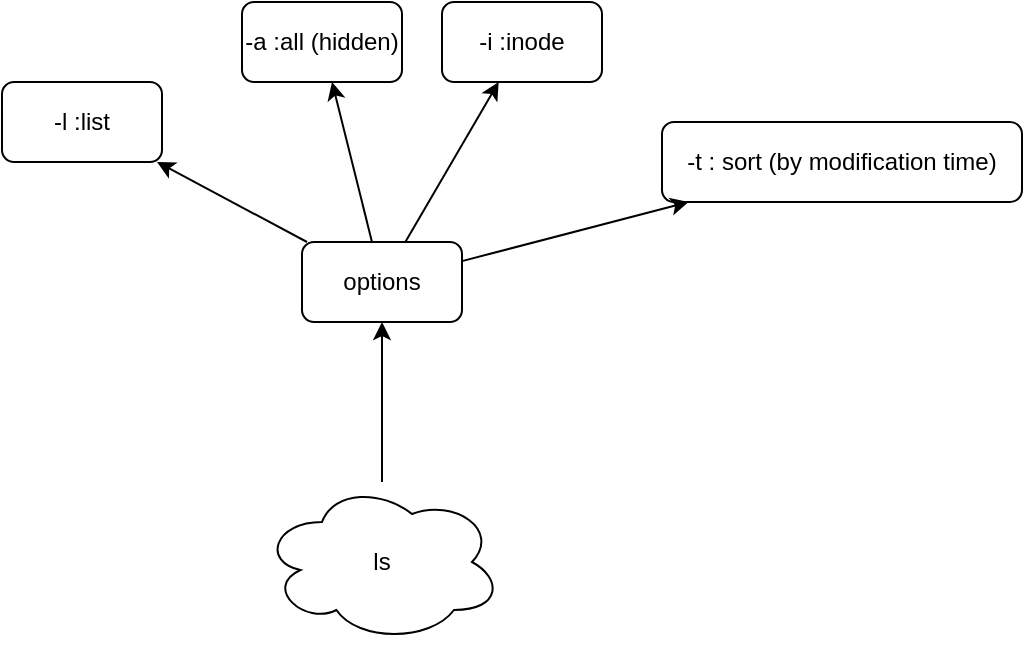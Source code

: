 <mxfile>
    <diagram id="q49dCCe5bhHK0722IKpT" name="Page-1">
        <mxGraphModel dx="678" dy="817" grid="1" gridSize="10" guides="1" tooltips="1" connect="1" arrows="1" fold="1" page="1" pageScale="1" pageWidth="827" pageHeight="1169" math="0" shadow="0">
            <root>
                <mxCell id="0"/>
                <mxCell id="1" parent="0"/>
                <mxCell id="2" value="ls" style="ellipse;shape=cloud;whiteSpace=wrap;html=1;" vertex="1" parent="1">
                    <mxGeometry x="360" y="320" width="120" height="80" as="geometry"/>
                </mxCell>
                <mxCell id="3" value="options" style="rounded=1;whiteSpace=wrap;html=1;" vertex="1" parent="1">
                    <mxGeometry x="380" y="200" width="80" height="40" as="geometry"/>
                </mxCell>
                <mxCell id="4" value="" style="endArrow=classic;html=1;" edge="1" parent="1" source="2" target="3">
                    <mxGeometry width="50" height="50" relative="1" as="geometry">
                        <mxPoint x="500" y="440" as="sourcePoint"/>
                        <mxPoint x="550" y="390" as="targetPoint"/>
                    </mxGeometry>
                </mxCell>
                <mxCell id="5" value="-l :list" style="rounded=1;whiteSpace=wrap;html=1;" vertex="1" parent="1">
                    <mxGeometry x="230" y="120" width="80" height="40" as="geometry"/>
                </mxCell>
                <mxCell id="6" value="-a :all (hidden)" style="rounded=1;whiteSpace=wrap;html=1;" vertex="1" parent="1">
                    <mxGeometry x="350" y="80" width="80" height="40" as="geometry"/>
                </mxCell>
                <mxCell id="7" value="" style="endArrow=classic;html=1;" edge="1" parent="1" source="3" target="6">
                    <mxGeometry width="50" height="50" relative="1" as="geometry">
                        <mxPoint x="430" y="330" as="sourcePoint"/>
                        <mxPoint x="430" y="250" as="targetPoint"/>
                    </mxGeometry>
                </mxCell>
                <mxCell id="8" value="" style="endArrow=classic;html=1;" edge="1" parent="1" source="3" target="5">
                    <mxGeometry width="50" height="50" relative="1" as="geometry">
                        <mxPoint x="440" y="340" as="sourcePoint"/>
                        <mxPoint x="440" y="260" as="targetPoint"/>
                    </mxGeometry>
                </mxCell>
                <mxCell id="9" value="-i :inode" style="rounded=1;whiteSpace=wrap;html=1;" vertex="1" parent="1">
                    <mxGeometry x="450" y="80" width="80" height="40" as="geometry"/>
                </mxCell>
                <mxCell id="10" value="" style="endArrow=classic;html=1;" edge="1" parent="1" source="3" target="9">
                    <mxGeometry width="50" height="50" relative="1" as="geometry">
                        <mxPoint x="425" y="210" as="sourcePoint"/>
                        <mxPoint x="405" y="130" as="targetPoint"/>
                    </mxGeometry>
                </mxCell>
                <mxCell id="11" value="-t : sort (by modification time)" style="rounded=1;whiteSpace=wrap;html=1;" vertex="1" parent="1">
                    <mxGeometry x="560" y="140" width="180" height="40" as="geometry"/>
                </mxCell>
                <mxCell id="12" value="" style="endArrow=classic;html=1;" edge="1" parent="1" source="3" target="11">
                    <mxGeometry width="50" height="50" relative="1" as="geometry">
                        <mxPoint x="441.667" y="210" as="sourcePoint"/>
                        <mxPoint x="488.333" y="130" as="targetPoint"/>
                    </mxGeometry>
                </mxCell>
            </root>
        </mxGraphModel>
    </diagram>
</mxfile>